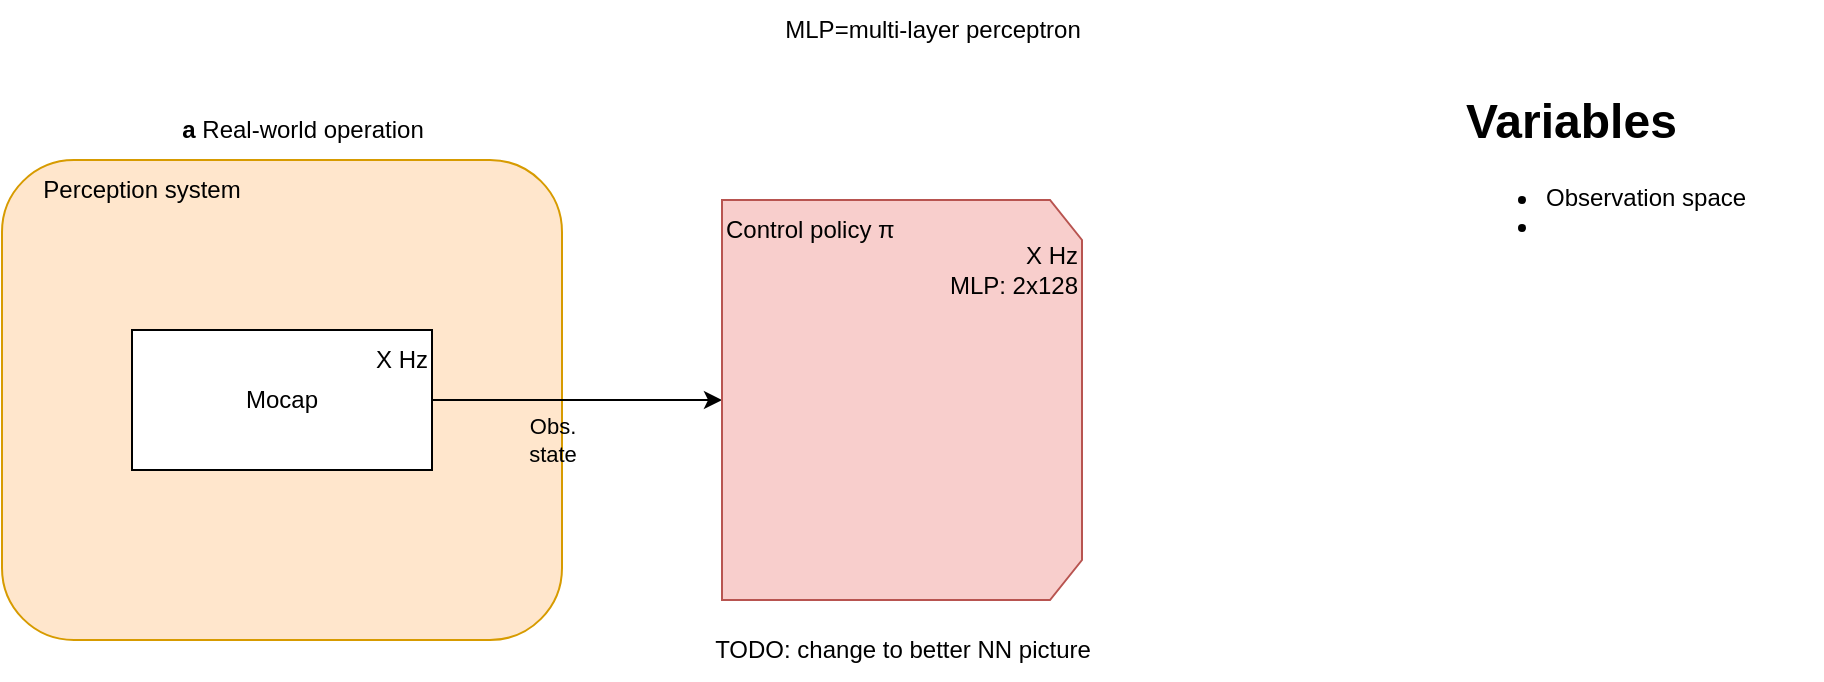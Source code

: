 <mxfile version="26.1.1">
  <diagram name="Page-1" id="gdyFtLx7PJCrjDiUKouo">
    <mxGraphModel dx="1050" dy="600" grid="1" gridSize="10" guides="1" tooltips="1" connect="1" arrows="1" fold="1" page="1" pageScale="1" pageWidth="850" pageHeight="1100" math="0" shadow="0">
      <root>
        <mxCell id="0" />
        <mxCell id="1" parent="0" />
        <mxCell id="KSEN4iGP1RPTjicuWni1-1" value="&lt;b&gt;a&lt;/b&gt; Real-world operation" style="text;html=1;align=center;verticalAlign=middle;resizable=0;points=[];autosize=1;strokeColor=none;fillColor=none;" vertex="1" parent="1">
          <mxGeometry x="120" y="90" width="140" height="30" as="geometry" />
        </mxCell>
        <mxCell id="KSEN4iGP1RPTjicuWni1-2" value="" style="rounded=1;whiteSpace=wrap;html=1;align=left;fillColor=#ffe6cc;strokeColor=#d79b00;" vertex="1" parent="1">
          <mxGeometry x="40" y="120" width="280" height="240" as="geometry" />
        </mxCell>
        <mxCell id="KSEN4iGP1RPTjicuWni1-3" value="Perception system" style="text;html=1;align=center;verticalAlign=middle;whiteSpace=wrap;rounded=0;" vertex="1" parent="1">
          <mxGeometry x="50" y="120" width="120" height="30" as="geometry" />
        </mxCell>
        <mxCell id="KSEN4iGP1RPTjicuWni1-6" style="edgeStyle=orthogonalEdgeStyle;rounded=0;orthogonalLoop=1;jettySize=auto;html=1;exitX=1;exitY=0.5;exitDx=0;exitDy=0;entryX=0.5;entryY=1;entryDx=0;entryDy=0;" edge="1" parent="1" source="KSEN4iGP1RPTjicuWni1-4" target="KSEN4iGP1RPTjicuWni1-10">
          <mxGeometry relative="1" as="geometry">
            <mxPoint x="360" y="200" as="targetPoint" />
          </mxGeometry>
        </mxCell>
        <mxCell id="KSEN4iGP1RPTjicuWni1-7" value="Obs.&lt;div&gt;state&lt;/div&gt;" style="edgeLabel;html=1;align=center;verticalAlign=middle;resizable=0;points=[];fontColor=default;labelBackgroundColor=none;" vertex="1" connectable="0" parent="KSEN4iGP1RPTjicuWni1-6">
          <mxGeometry x="-0.365" y="-1" relative="1" as="geometry">
            <mxPoint x="14" y="19" as="offset" />
          </mxGeometry>
        </mxCell>
        <mxCell id="KSEN4iGP1RPTjicuWni1-4" value="Mocap" style="rounded=0;whiteSpace=wrap;html=1;" vertex="1" parent="1">
          <mxGeometry x="105" y="205" width="150" height="70" as="geometry" />
        </mxCell>
        <mxCell id="KSEN4iGP1RPTjicuWni1-8" value="&lt;h1 style=&quot;margin-top: 0px;&quot;&gt;Variables&lt;/h1&gt;&lt;p&gt;&lt;/p&gt;&lt;ul&gt;&lt;li&gt;Observation space&lt;/li&gt;&lt;li&gt;&lt;br&gt;&lt;/li&gt;&lt;/ul&gt;&lt;p&gt;&lt;/p&gt;" style="text;html=1;whiteSpace=wrap;overflow=hidden;rounded=0;" vertex="1" parent="1">
          <mxGeometry x="770" y="80" width="180" height="120" as="geometry" />
        </mxCell>
        <mxCell id="KSEN4iGP1RPTjicuWni1-9" value="X Hz" style="text;html=1;align=right;verticalAlign=middle;whiteSpace=wrap;rounded=0;" vertex="1" parent="1">
          <mxGeometry x="195" y="205" width="60" height="30" as="geometry" />
        </mxCell>
        <mxCell id="KSEN4iGP1RPTjicuWni1-10" value="" style="shape=loopLimit;whiteSpace=wrap;html=1;direction=south;fillColor=#f8cecc;strokeColor=#b85450;" vertex="1" parent="1">
          <mxGeometry x="400" y="140" width="180" height="200" as="geometry" />
        </mxCell>
        <mxCell id="KSEN4iGP1RPTjicuWni1-11" value="Control policy&amp;nbsp;π" style="text;html=1;align=left;verticalAlign=middle;whiteSpace=wrap;rounded=0;" vertex="1" parent="1">
          <mxGeometry x="400" y="140" width="100" height="30" as="geometry" />
        </mxCell>
        <mxCell id="KSEN4iGP1RPTjicuWni1-12" value="X Hz&lt;br&gt;MLP: 2x128" style="text;html=1;align=right;verticalAlign=middle;whiteSpace=wrap;rounded=0;" vertex="1" parent="1">
          <mxGeometry x="480" y="160" width="100" height="30" as="geometry" />
        </mxCell>
        <mxCell id="KSEN4iGP1RPTjicuWni1-13" value="MLP=multi-layer perceptron" style="text;html=1;align=center;verticalAlign=middle;resizable=0;points=[];autosize=1;strokeColor=none;fillColor=none;" vertex="1" parent="1">
          <mxGeometry x="420" y="40" width="170" height="30" as="geometry" />
        </mxCell>
        <mxCell id="KSEN4iGP1RPTjicuWni1-14" value="" style="shape=image;verticalLabelPosition=bottom;labelBackgroundColor=default;verticalAlign=top;aspect=fixed;imageAspect=0;image=https://miro.medium.com/v2/resize:fit:682/1*H4f1fn16buJ0ISijyzuVOw.png;" vertex="1" parent="1">
          <mxGeometry x="415.37" y="205" width="149.26" height="130" as="geometry" />
        </mxCell>
        <mxCell id="KSEN4iGP1RPTjicuWni1-15" value="TODO: change to better NN picture" style="text;html=1;align=center;verticalAlign=middle;resizable=0;points=[];autosize=1;strokeColor=none;fillColor=none;" vertex="1" parent="1">
          <mxGeometry x="385" y="350" width="210" height="30" as="geometry" />
        </mxCell>
      </root>
    </mxGraphModel>
  </diagram>
</mxfile>
